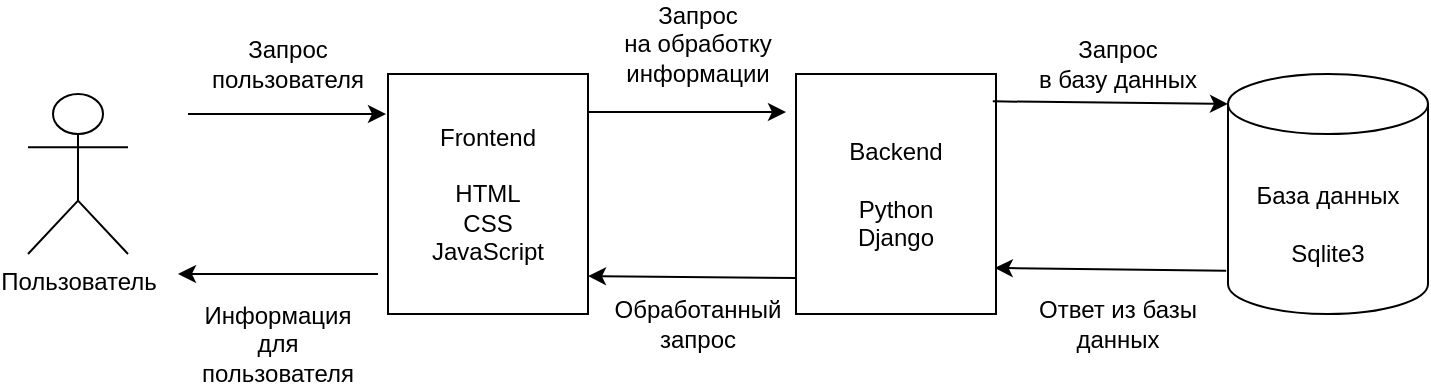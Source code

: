 <mxfile version="23.1.1" type="device">
  <diagram name="Страница — 1" id="yThX2tii3GCXO9OGAQvs">
    <mxGraphModel dx="880" dy="468" grid="0" gridSize="10" guides="1" tooltips="1" connect="1" arrows="1" fold="1" page="1" pageScale="1" pageWidth="827" pageHeight="1169" math="0" shadow="0">
      <root>
        <mxCell id="0" />
        <mxCell id="1" parent="0" />
        <mxCell id="ITiako0a-24e-aBwkIe2-1" value="Пользователь" style="shape=umlActor;verticalLabelPosition=bottom;verticalAlign=top;html=1;outlineConnect=0;" parent="1" vertex="1">
          <mxGeometry x="30" y="190" width="50" height="80" as="geometry" />
        </mxCell>
        <mxCell id="ITiako0a-24e-aBwkIe2-2" value="Frontend&lt;br&gt;&lt;br&gt;HTML&lt;br&gt;CSS&lt;br&gt;JavaScript" style="rounded=0;whiteSpace=wrap;html=1;" parent="1" vertex="1">
          <mxGeometry x="210" y="180" width="100" height="120" as="geometry" />
        </mxCell>
        <mxCell id="ITiako0a-24e-aBwkIe2-3" value="Backend&lt;br&gt;&lt;br&gt;Python&lt;br&gt;Django" style="rounded=0;whiteSpace=wrap;html=1;" parent="1" vertex="1">
          <mxGeometry x="414" y="180" width="100" height="120" as="geometry" />
        </mxCell>
        <mxCell id="ITiako0a-24e-aBwkIe2-5" value="" style="endArrow=classic;html=1;rounded=0;entryX=-0.01;entryY=0.167;entryDx=0;entryDy=0;entryPerimeter=0;" parent="1" target="ITiako0a-24e-aBwkIe2-2" edge="1">
          <mxGeometry width="50" height="50" relative="1" as="geometry">
            <mxPoint x="110" y="200" as="sourcePoint" />
            <mxPoint x="190" y="180" as="targetPoint" />
          </mxGeometry>
        </mxCell>
        <mxCell id="ITiako0a-24e-aBwkIe2-6" value="Запрос&lt;br&gt;пользователя" style="text;html=1;strokeColor=none;fillColor=none;align=center;verticalAlign=middle;whiteSpace=wrap;rounded=0;" parent="1" vertex="1">
          <mxGeometry x="130" y="160" width="60" height="30" as="geometry" />
        </mxCell>
        <mxCell id="ITiako0a-24e-aBwkIe2-7" value="" style="endArrow=classic;html=1;rounded=0;entryX=-0.01;entryY=0.167;entryDx=0;entryDy=0;entryPerimeter=0;exitX=1;exitY=0.158;exitDx=0;exitDy=0;exitPerimeter=0;" parent="1" edge="1" source="ITiako0a-24e-aBwkIe2-2">
          <mxGeometry width="50" height="50" relative="1" as="geometry">
            <mxPoint x="320" y="199" as="sourcePoint" />
            <mxPoint x="409" y="199" as="targetPoint" />
          </mxGeometry>
        </mxCell>
        <mxCell id="ITiako0a-24e-aBwkIe2-8" value="Запрос&lt;br&gt;на обработку информации" style="text;html=1;strokeColor=none;fillColor=none;align=center;verticalAlign=middle;whiteSpace=wrap;rounded=0;" parent="1" vertex="1">
          <mxGeometry x="320" y="150" width="90" height="30" as="geometry" />
        </mxCell>
        <mxCell id="ITiako0a-24e-aBwkIe2-9" value="" style="shape=cylinder3;whiteSpace=wrap;html=1;boundedLbl=1;backgroundOutline=1;size=15;" parent="1" vertex="1">
          <mxGeometry x="630" y="180" width="100" height="120" as="geometry" />
        </mxCell>
        <mxCell id="ITiako0a-24e-aBwkIe2-10" value="База данных&lt;br&gt;&lt;br&gt;Sqlite3" style="text;html=1;strokeColor=none;fillColor=none;align=center;verticalAlign=middle;whiteSpace=wrap;rounded=0;" parent="1" vertex="1">
          <mxGeometry x="640" y="240" width="80" height="30" as="geometry" />
        </mxCell>
        <mxCell id="ITiako0a-24e-aBwkIe2-12" value="" style="endArrow=classic;html=1;rounded=0;exitX=0.984;exitY=0.114;exitDx=0;exitDy=0;exitPerimeter=0;entryX=0;entryY=0;entryDx=0;entryDy=15;entryPerimeter=0;" parent="1" edge="1" target="ITiako0a-24e-aBwkIe2-9" source="ITiako0a-24e-aBwkIe2-3">
          <mxGeometry width="50" height="50" relative="1" as="geometry">
            <mxPoint x="530" y="199.5" as="sourcePoint" />
            <mxPoint x="630" y="200" as="targetPoint" />
          </mxGeometry>
        </mxCell>
        <mxCell id="ITiako0a-24e-aBwkIe2-13" value="Запрос&lt;br&gt;в базу данных" style="text;html=1;strokeColor=none;fillColor=none;align=center;verticalAlign=middle;whiteSpace=wrap;rounded=0;" parent="1" vertex="1">
          <mxGeometry x="530" y="160" width="90" height="30" as="geometry" />
        </mxCell>
        <mxCell id="Jv57SZBQJBqYLkM7HUb3-1" value="" style="endArrow=classic;html=1;rounded=0;exitX=-0.009;exitY=0.82;exitDx=0;exitDy=0;exitPerimeter=0;entryX=0.994;entryY=0.808;entryDx=0;entryDy=0;entryPerimeter=0;" edge="1" parent="1" source="ITiako0a-24e-aBwkIe2-9" target="ITiako0a-24e-aBwkIe2-3">
          <mxGeometry width="50" height="50" relative="1" as="geometry">
            <mxPoint x="630" y="280" as="sourcePoint" />
            <mxPoint x="530" y="280" as="targetPoint" />
          </mxGeometry>
        </mxCell>
        <mxCell id="Jv57SZBQJBqYLkM7HUb3-2" value="Ответ из базы данных" style="text;html=1;strokeColor=none;fillColor=none;align=center;verticalAlign=middle;whiteSpace=wrap;rounded=0;" vertex="1" parent="1">
          <mxGeometry x="530" y="290" width="90" height="30" as="geometry" />
        </mxCell>
        <mxCell id="Jv57SZBQJBqYLkM7HUb3-3" value="" style="endArrow=classic;html=1;rounded=0;exitX=0;exitY=0.85;exitDx=0;exitDy=0;exitPerimeter=0;entryX=1;entryY=0.842;entryDx=0;entryDy=0;entryPerimeter=0;" edge="1" parent="1" source="ITiako0a-24e-aBwkIe2-3" target="ITiako0a-24e-aBwkIe2-2">
          <mxGeometry width="50" height="50" relative="1" as="geometry">
            <mxPoint x="414" y="280" as="sourcePoint" />
            <mxPoint x="314" y="280" as="targetPoint" />
          </mxGeometry>
        </mxCell>
        <mxCell id="Jv57SZBQJBqYLkM7HUb3-4" value="Обработанный запрос" style="text;html=1;strokeColor=none;fillColor=none;align=center;verticalAlign=middle;whiteSpace=wrap;rounded=0;" vertex="1" parent="1">
          <mxGeometry x="320" y="290" width="90" height="30" as="geometry" />
        </mxCell>
        <mxCell id="Jv57SZBQJBqYLkM7HUb3-5" value="Информация для пользователя" style="text;html=1;strokeColor=none;fillColor=none;align=center;verticalAlign=middle;whiteSpace=wrap;rounded=0;" vertex="1" parent="1">
          <mxGeometry x="110" y="300" width="90" height="30" as="geometry" />
        </mxCell>
        <mxCell id="Jv57SZBQJBqYLkM7HUb3-7" value="" style="endArrow=classic;html=1;rounded=0;" edge="1" parent="1">
          <mxGeometry width="50" height="50" relative="1" as="geometry">
            <mxPoint x="205" y="280" as="sourcePoint" />
            <mxPoint x="105" y="280" as="targetPoint" />
          </mxGeometry>
        </mxCell>
      </root>
    </mxGraphModel>
  </diagram>
</mxfile>
